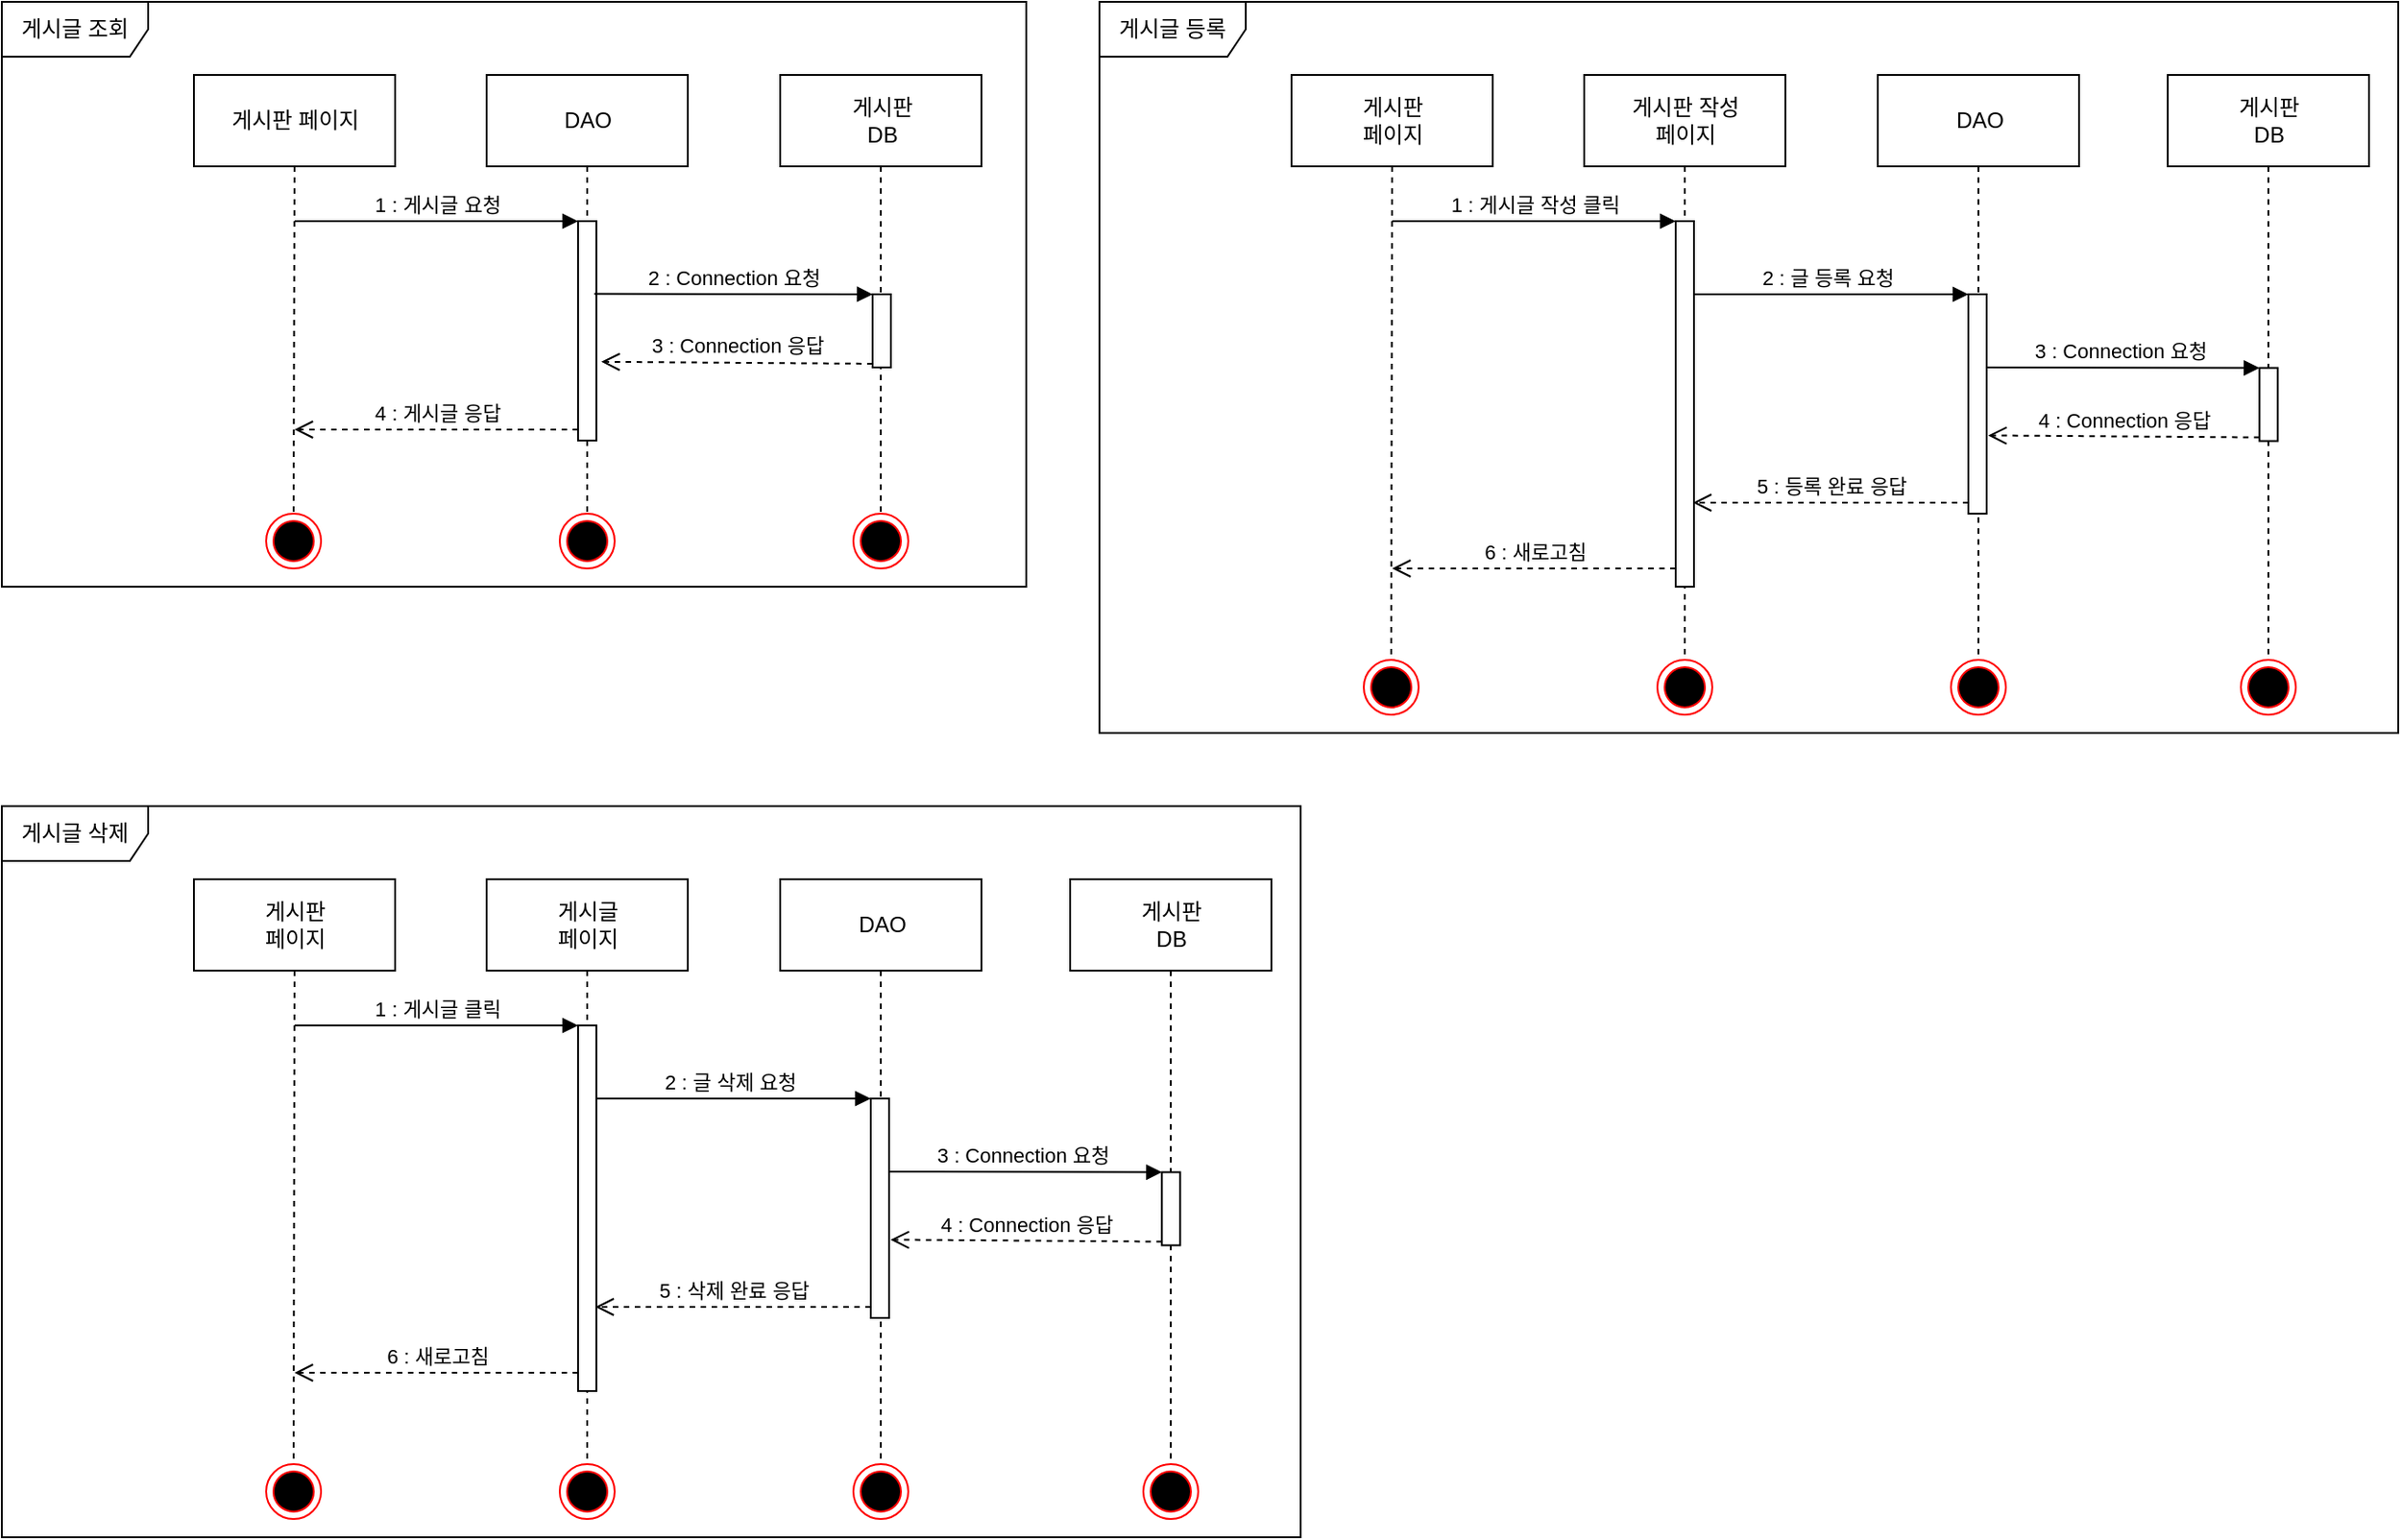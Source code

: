 <mxfile version="20.8.13" type="device"><diagram name="페이지-1" id="yVchfL0NQ0C1BLg63KJr"><mxGraphModel dx="881" dy="398" grid="1" gridSize="10" guides="1" tooltips="1" connect="1" arrows="1" fold="1" page="1" pageScale="1" pageWidth="827" pageHeight="1169" math="0" shadow="0"><root><mxCell id="0"/><mxCell id="1" parent="0"/><mxCell id="EGKaO0jF5kR6Phr62If5-2" value="게시글 조회" style="shape=umlFrame;whiteSpace=wrap;html=1;width=80;height=30;" vertex="1" parent="1"><mxGeometry x="40" y="40" width="560" height="320" as="geometry"/></mxCell><mxCell id="EGKaO0jF5kR6Phr62If5-5" style="rounded=0;orthogonalLoop=1;jettySize=auto;html=1;exitX=0.5;exitY=1;exitDx=0;exitDy=0;entryX=0.5;entryY=0;entryDx=0;entryDy=0;endArrow=none;endFill=0;dashed=1;" edge="1" parent="1" source="EGKaO0jF5kR6Phr62If5-3" target="EGKaO0jF5kR6Phr62If5-4"><mxGeometry relative="1" as="geometry"/></mxCell><mxCell id="EGKaO0jF5kR6Phr62If5-3" value="게시판 페이지" style="html=1;" vertex="1" parent="1"><mxGeometry x="145" y="80" width="110" height="50" as="geometry"/></mxCell><mxCell id="EGKaO0jF5kR6Phr62If5-4" value="" style="ellipse;html=1;shape=endState;fillColor=#000000;strokeColor=#ff0000;" vertex="1" parent="1"><mxGeometry x="184.5" y="320" width="30" height="30" as="geometry"/></mxCell><mxCell id="EGKaO0jF5kR6Phr62If5-12" style="rounded=0;orthogonalLoop=1;jettySize=auto;html=1;exitX=0.5;exitY=1;exitDx=0;exitDy=0;entryX=0.5;entryY=0;entryDx=0;entryDy=0;endArrow=none;endFill=0;dashed=1;" edge="1" parent="1" source="EGKaO0jF5kR6Phr62If5-13" target="EGKaO0jF5kR6Phr62If5-14"><mxGeometry relative="1" as="geometry"/></mxCell><mxCell id="EGKaO0jF5kR6Phr62If5-13" value="DAO" style="html=1;" vertex="1" parent="1"><mxGeometry x="305" y="80" width="110" height="50" as="geometry"/></mxCell><mxCell id="EGKaO0jF5kR6Phr62If5-14" value="" style="ellipse;html=1;shape=endState;fillColor=#000000;strokeColor=#ff0000;" vertex="1" parent="1"><mxGeometry x="345" y="320" width="30" height="30" as="geometry"/></mxCell><mxCell id="EGKaO0jF5kR6Phr62If5-15" style="rounded=0;orthogonalLoop=1;jettySize=auto;html=1;exitX=0.5;exitY=1;exitDx=0;exitDy=0;entryX=0.5;entryY=0;entryDx=0;entryDy=0;endArrow=none;endFill=0;dashed=1;" edge="1" parent="1" source="EGKaO0jF5kR6Phr62If5-16" target="EGKaO0jF5kR6Phr62If5-17"><mxGeometry relative="1" as="geometry"><mxPoint x="521" y="130" as="sourcePoint"/></mxGeometry></mxCell><mxCell id="EGKaO0jF5kR6Phr62If5-16" value="게시판&lt;br&gt;DB" style="html=1;" vertex="1" parent="1"><mxGeometry x="465.5" y="80" width="110" height="50" as="geometry"/></mxCell><mxCell id="EGKaO0jF5kR6Phr62If5-17" value="" style="ellipse;html=1;shape=endState;fillColor=#000000;strokeColor=#ff0000;" vertex="1" parent="1"><mxGeometry x="505.5" y="320" width="30" height="30" as="geometry"/></mxCell><mxCell id="EGKaO0jF5kR6Phr62If5-29" value="" style="html=1;points=[];perimeter=orthogonalPerimeter;" vertex="1" parent="1"><mxGeometry x="355" y="160" width="10" height="120" as="geometry"/></mxCell><mxCell id="EGKaO0jF5kR6Phr62If5-30" value="1 : 게시글 요청" style="html=1;verticalAlign=bottom;endArrow=block;entryX=0;entryY=0;rounded=0;" edge="1" target="EGKaO0jF5kR6Phr62If5-29" parent="1"><mxGeometry relative="1" as="geometry"><mxPoint x="200" y="160" as="sourcePoint"/></mxGeometry></mxCell><mxCell id="EGKaO0jF5kR6Phr62If5-31" value="4 : 게시글 응답" style="html=1;verticalAlign=bottom;endArrow=open;dashed=1;endSize=8;exitX=0;exitY=0.95;rounded=0;" edge="1" source="EGKaO0jF5kR6Phr62If5-29" parent="1"><mxGeometry relative="1" as="geometry"><mxPoint x="200" y="274" as="targetPoint"/></mxGeometry></mxCell><mxCell id="EGKaO0jF5kR6Phr62If5-33" value="" style="html=1;points=[];perimeter=orthogonalPerimeter;" vertex="1" parent="1"><mxGeometry x="516" y="200" width="10" height="40" as="geometry"/></mxCell><mxCell id="EGKaO0jF5kR6Phr62If5-34" value="2 : Connection 요청" style="html=1;verticalAlign=bottom;endArrow=block;entryX=0;entryY=0;rounded=0;exitX=0.886;exitY=0.331;exitDx=0;exitDy=0;exitPerimeter=0;" edge="1" target="EGKaO0jF5kR6Phr62If5-33" parent="1" source="EGKaO0jF5kR6Phr62If5-29"><mxGeometry relative="1" as="geometry"><mxPoint x="370" y="200" as="sourcePoint"/></mxGeometry></mxCell><mxCell id="EGKaO0jF5kR6Phr62If5-35" value="3 : Connection 응답" style="html=1;verticalAlign=bottom;endArrow=open;dashed=1;endSize=8;exitX=0;exitY=0.95;rounded=0;entryX=1.267;entryY=0.641;entryDx=0;entryDy=0;entryPerimeter=0;" edge="1" source="EGKaO0jF5kR6Phr62If5-33" parent="1" target="EGKaO0jF5kR6Phr62If5-29"><mxGeometry relative="1" as="geometry"><mxPoint x="446" y="276" as="targetPoint"/></mxGeometry></mxCell><mxCell id="EGKaO0jF5kR6Phr62If5-36" value="게시글 등록" style="shape=umlFrame;whiteSpace=wrap;html=1;width=80;height=30;" vertex="1" parent="1"><mxGeometry x="640" y="40" width="710" height="400" as="geometry"/></mxCell><mxCell id="EGKaO0jF5kR6Phr62If5-37" style="rounded=0;orthogonalLoop=1;jettySize=auto;html=1;exitX=0.5;exitY=1;exitDx=0;exitDy=0;entryX=0.5;entryY=0;entryDx=0;entryDy=0;endArrow=none;endFill=0;dashed=1;" edge="1" parent="1" source="EGKaO0jF5kR6Phr62If5-38" target="EGKaO0jF5kR6Phr62If5-39"><mxGeometry relative="1" as="geometry"/></mxCell><mxCell id="EGKaO0jF5kR6Phr62If5-38" value="게시판 &lt;br&gt;페이지" style="html=1;" vertex="1" parent="1"><mxGeometry x="745" y="80" width="110" height="50" as="geometry"/></mxCell><mxCell id="EGKaO0jF5kR6Phr62If5-39" value="" style="ellipse;html=1;shape=endState;fillColor=#000000;strokeColor=#ff0000;" vertex="1" parent="1"><mxGeometry x="784.5" y="400" width="30" height="30" as="geometry"/></mxCell><mxCell id="EGKaO0jF5kR6Phr62If5-40" style="rounded=0;orthogonalLoop=1;jettySize=auto;html=1;exitX=0.5;exitY=1;exitDx=0;exitDy=0;entryX=0.5;entryY=0;entryDx=0;entryDy=0;endArrow=none;endFill=0;dashed=1;" edge="1" parent="1" source="EGKaO0jF5kR6Phr62If5-41" target="EGKaO0jF5kR6Phr62If5-42"><mxGeometry relative="1" as="geometry"/></mxCell><mxCell id="EGKaO0jF5kR6Phr62If5-41" value="게시판 작성 &lt;br&gt;페이지" style="html=1;" vertex="1" parent="1"><mxGeometry x="905" y="80" width="110" height="50" as="geometry"/></mxCell><mxCell id="EGKaO0jF5kR6Phr62If5-42" value="" style="ellipse;html=1;shape=endState;fillColor=#000000;strokeColor=#ff0000;" vertex="1" parent="1"><mxGeometry x="945" y="400" width="30" height="30" as="geometry"/></mxCell><mxCell id="EGKaO0jF5kR6Phr62If5-43" style="rounded=0;orthogonalLoop=1;jettySize=auto;html=1;exitX=0.5;exitY=1;exitDx=0;exitDy=0;entryX=0.5;entryY=0;entryDx=0;entryDy=0;endArrow=none;endFill=0;dashed=1;" edge="1" parent="1" source="EGKaO0jF5kR6Phr62If5-44" target="EGKaO0jF5kR6Phr62If5-45"><mxGeometry relative="1" as="geometry"><mxPoint x="1121" y="130" as="sourcePoint"/></mxGeometry></mxCell><mxCell id="EGKaO0jF5kR6Phr62If5-44" value="DAO" style="html=1;" vertex="1" parent="1"><mxGeometry x="1065.5" y="80" width="110" height="50" as="geometry"/></mxCell><mxCell id="EGKaO0jF5kR6Phr62If5-45" value="" style="ellipse;html=1;shape=endState;fillColor=#000000;strokeColor=#ff0000;" vertex="1" parent="1"><mxGeometry x="1105.5" y="400" width="30" height="30" as="geometry"/></mxCell><mxCell id="EGKaO0jF5kR6Phr62If5-47" value="2 : 글 등록 요청" style="html=1;verticalAlign=bottom;endArrow=block;entryX=0;entryY=0;rounded=0;" edge="1" parent="1" target="EGKaO0jF5kR6Phr62If5-46"><mxGeometry relative="1" as="geometry"><mxPoint x="960" y="200" as="sourcePoint"/></mxGeometry></mxCell><mxCell id="EGKaO0jF5kR6Phr62If5-48" value="5 : 등록 완료 응답" style="html=1;verticalAlign=bottom;endArrow=open;dashed=1;endSize=8;exitX=0;exitY=0.95;rounded=0;entryX=0.943;entryY=0.77;entryDx=0;entryDy=0;entryPerimeter=0;" edge="1" parent="1" source="EGKaO0jF5kR6Phr62If5-46" target="EGKaO0jF5kR6Phr62If5-59"><mxGeometry relative="1" as="geometry"><mxPoint x="960" y="314.0" as="targetPoint"/></mxGeometry></mxCell><mxCell id="EGKaO0jF5kR6Phr62If5-50" value="3 : Connection 요청" style="html=1;verticalAlign=bottom;endArrow=block;entryX=0;entryY=0;rounded=0;exitX=0.886;exitY=0.331;exitDx=0;exitDy=0;exitPerimeter=0;" edge="1" parent="1" target="EGKaO0jF5kR6Phr62If5-49"><mxGeometry relative="1" as="geometry"><mxPoint x="1122.0" y="240.0" as="sourcePoint"/></mxGeometry></mxCell><mxCell id="EGKaO0jF5kR6Phr62If5-51" value="4 : Connection 응답" style="html=1;verticalAlign=bottom;endArrow=open;dashed=1;endSize=8;exitX=0;exitY=0.95;rounded=0;entryX=1.267;entryY=0.641;entryDx=0;entryDy=0;entryPerimeter=0;" edge="1" parent="1" source="EGKaO0jF5kR6Phr62If5-49"><mxGeometry relative="1" as="geometry"><mxPoint x="1125.81" y="277.2" as="targetPoint"/></mxGeometry></mxCell><mxCell id="EGKaO0jF5kR6Phr62If5-55" style="rounded=0;orthogonalLoop=1;jettySize=auto;html=1;exitX=0.5;exitY=1;exitDx=0;exitDy=0;entryX=0.5;entryY=0;entryDx=0;entryDy=0;endArrow=none;endFill=0;dashed=1;" edge="1" parent="1" source="EGKaO0jF5kR6Phr62If5-56" target="EGKaO0jF5kR6Phr62If5-57"><mxGeometry relative="1" as="geometry"><mxPoint x="1279.5" y="130" as="sourcePoint"/></mxGeometry></mxCell><mxCell id="EGKaO0jF5kR6Phr62If5-56" value="게시판&lt;br&gt;DB" style="html=1;" vertex="1" parent="1"><mxGeometry x="1224" y="80" width="110" height="50" as="geometry"/></mxCell><mxCell id="EGKaO0jF5kR6Phr62If5-57" value="" style="ellipse;html=1;shape=endState;fillColor=#000000;strokeColor=#ff0000;" vertex="1" parent="1"><mxGeometry x="1264" y="400" width="30" height="30" as="geometry"/></mxCell><mxCell id="EGKaO0jF5kR6Phr62If5-60" value="1 : 게시글 작성 클릭" style="html=1;verticalAlign=bottom;endArrow=block;entryX=0;entryY=0;rounded=0;" edge="1" target="EGKaO0jF5kR6Phr62If5-59" parent="1"><mxGeometry x="0.007" relative="1" as="geometry"><mxPoint x="800" y="160" as="sourcePoint"/><mxPoint as="offset"/></mxGeometry></mxCell><mxCell id="EGKaO0jF5kR6Phr62If5-61" value="6 : 새로고침" style="html=1;verticalAlign=bottom;endArrow=open;dashed=1;endSize=8;exitX=0;exitY=0.95;rounded=0;" edge="1" source="EGKaO0jF5kR6Phr62If5-59" parent="1"><mxGeometry relative="1" as="geometry"><mxPoint x="800" y="350" as="targetPoint"/></mxGeometry></mxCell><mxCell id="EGKaO0jF5kR6Phr62If5-49" value="" style="html=1;points=[];perimeter=orthogonalPerimeter;" vertex="1" parent="1"><mxGeometry x="1274.14" y="240.28" width="10" height="40" as="geometry"/></mxCell><mxCell id="EGKaO0jF5kR6Phr62If5-46" value="" style="html=1;points=[];perimeter=orthogonalPerimeter;" vertex="1" parent="1"><mxGeometry x="1115" y="200" width="10" height="120" as="geometry"/></mxCell><mxCell id="EGKaO0jF5kR6Phr62If5-59" value="" style="html=1;points=[];perimeter=orthogonalPerimeter;" vertex="1" parent="1"><mxGeometry x="955" y="160" width="10" height="200" as="geometry"/></mxCell><mxCell id="EGKaO0jF5kR6Phr62If5-62" value="게시글 삭제" style="shape=umlFrame;whiteSpace=wrap;html=1;width=80;height=30;" vertex="1" parent="1"><mxGeometry x="40" y="480" width="710" height="400" as="geometry"/></mxCell><mxCell id="EGKaO0jF5kR6Phr62If5-63" style="rounded=0;orthogonalLoop=1;jettySize=auto;html=1;exitX=0.5;exitY=1;exitDx=0;exitDy=0;entryX=0.5;entryY=0;entryDx=0;entryDy=0;endArrow=none;endFill=0;dashed=1;" edge="1" parent="1" source="EGKaO0jF5kR6Phr62If5-64" target="EGKaO0jF5kR6Phr62If5-65"><mxGeometry relative="1" as="geometry"/></mxCell><mxCell id="EGKaO0jF5kR6Phr62If5-64" value="게시판 &lt;br&gt;페이지" style="html=1;" vertex="1" parent="1"><mxGeometry x="145" y="520" width="110" height="50" as="geometry"/></mxCell><mxCell id="EGKaO0jF5kR6Phr62If5-65" value="" style="ellipse;html=1;shape=endState;fillColor=#000000;strokeColor=#ff0000;" vertex="1" parent="1"><mxGeometry x="184.5" y="840" width="30" height="30" as="geometry"/></mxCell><mxCell id="EGKaO0jF5kR6Phr62If5-66" style="rounded=0;orthogonalLoop=1;jettySize=auto;html=1;exitX=0.5;exitY=1;exitDx=0;exitDy=0;entryX=0.5;entryY=0;entryDx=0;entryDy=0;endArrow=none;endFill=0;dashed=1;" edge="1" parent="1" source="EGKaO0jF5kR6Phr62If5-67" target="EGKaO0jF5kR6Phr62If5-68"><mxGeometry relative="1" as="geometry"/></mxCell><mxCell id="EGKaO0jF5kR6Phr62If5-67" value="게시글&lt;br&gt;페이지" style="html=1;" vertex="1" parent="1"><mxGeometry x="305" y="520" width="110" height="50" as="geometry"/></mxCell><mxCell id="EGKaO0jF5kR6Phr62If5-68" value="" style="ellipse;html=1;shape=endState;fillColor=#000000;strokeColor=#ff0000;" vertex="1" parent="1"><mxGeometry x="345" y="840" width="30" height="30" as="geometry"/></mxCell><mxCell id="EGKaO0jF5kR6Phr62If5-69" style="rounded=0;orthogonalLoop=1;jettySize=auto;html=1;exitX=0.5;exitY=1;exitDx=0;exitDy=0;entryX=0.5;entryY=0;entryDx=0;entryDy=0;endArrow=none;endFill=0;dashed=1;" edge="1" parent="1" source="EGKaO0jF5kR6Phr62If5-70" target="EGKaO0jF5kR6Phr62If5-71"><mxGeometry relative="1" as="geometry"><mxPoint x="521" y="570" as="sourcePoint"/></mxGeometry></mxCell><mxCell id="EGKaO0jF5kR6Phr62If5-70" value="DAO" style="html=1;" vertex="1" parent="1"><mxGeometry x="465.5" y="520" width="110" height="50" as="geometry"/></mxCell><mxCell id="EGKaO0jF5kR6Phr62If5-71" value="" style="ellipse;html=1;shape=endState;fillColor=#000000;strokeColor=#ff0000;" vertex="1" parent="1"><mxGeometry x="505.5" y="840" width="30" height="30" as="geometry"/></mxCell><mxCell id="EGKaO0jF5kR6Phr62If5-72" value="2 : 글 삭제 요청" style="html=1;verticalAlign=bottom;endArrow=block;entryX=0;entryY=0;rounded=0;" edge="1" parent="1" target="EGKaO0jF5kR6Phr62If5-82"><mxGeometry relative="1" as="geometry"><mxPoint x="360" y="640" as="sourcePoint"/></mxGeometry></mxCell><mxCell id="EGKaO0jF5kR6Phr62If5-73" value="5 : 삭제 완료 응답" style="html=1;verticalAlign=bottom;endArrow=open;dashed=1;endSize=8;exitX=0;exitY=0.95;rounded=0;entryX=0.943;entryY=0.77;entryDx=0;entryDy=0;entryPerimeter=0;" edge="1" parent="1" source="EGKaO0jF5kR6Phr62If5-82" target="EGKaO0jF5kR6Phr62If5-83"><mxGeometry relative="1" as="geometry"><mxPoint x="360" y="754.0" as="targetPoint"/></mxGeometry></mxCell><mxCell id="EGKaO0jF5kR6Phr62If5-74" value="3 : Connection 요청" style="html=1;verticalAlign=bottom;endArrow=block;entryX=0;entryY=0;rounded=0;exitX=0.886;exitY=0.331;exitDx=0;exitDy=0;exitPerimeter=0;" edge="1" parent="1" target="EGKaO0jF5kR6Phr62If5-81"><mxGeometry relative="1" as="geometry"><mxPoint x="522" y="680" as="sourcePoint"/></mxGeometry></mxCell><mxCell id="EGKaO0jF5kR6Phr62If5-75" value="4 : Connection 응답" style="html=1;verticalAlign=bottom;endArrow=open;dashed=1;endSize=8;exitX=0;exitY=0.95;rounded=0;entryX=1.267;entryY=0.641;entryDx=0;entryDy=0;entryPerimeter=0;" edge="1" parent="1" source="EGKaO0jF5kR6Phr62If5-81"><mxGeometry relative="1" as="geometry"><mxPoint x="525.81" y="717.2" as="targetPoint"/></mxGeometry></mxCell><mxCell id="EGKaO0jF5kR6Phr62If5-76" style="rounded=0;orthogonalLoop=1;jettySize=auto;html=1;exitX=0.5;exitY=1;exitDx=0;exitDy=0;entryX=0.5;entryY=0;entryDx=0;entryDy=0;endArrow=none;endFill=0;dashed=1;" edge="1" parent="1" source="EGKaO0jF5kR6Phr62If5-77" target="EGKaO0jF5kR6Phr62If5-78"><mxGeometry relative="1" as="geometry"><mxPoint x="679.5" y="570" as="sourcePoint"/></mxGeometry></mxCell><mxCell id="EGKaO0jF5kR6Phr62If5-77" value="게시판&lt;br&gt;DB" style="html=1;" vertex="1" parent="1"><mxGeometry x="624" y="520" width="110" height="50" as="geometry"/></mxCell><mxCell id="EGKaO0jF5kR6Phr62If5-78" value="" style="ellipse;html=1;shape=endState;fillColor=#000000;strokeColor=#ff0000;" vertex="1" parent="1"><mxGeometry x="664" y="840" width="30" height="30" as="geometry"/></mxCell><mxCell id="EGKaO0jF5kR6Phr62If5-79" value="1 : 게시글 클릭" style="html=1;verticalAlign=bottom;endArrow=block;entryX=0;entryY=0;rounded=0;" edge="1" parent="1" target="EGKaO0jF5kR6Phr62If5-83"><mxGeometry x="0.007" relative="1" as="geometry"><mxPoint x="200" y="600" as="sourcePoint"/><mxPoint as="offset"/></mxGeometry></mxCell><mxCell id="EGKaO0jF5kR6Phr62If5-80" value="6 : 새로고침" style="html=1;verticalAlign=bottom;endArrow=open;dashed=1;endSize=8;exitX=0;exitY=0.95;rounded=0;" edge="1" parent="1" source="EGKaO0jF5kR6Phr62If5-83"><mxGeometry relative="1" as="geometry"><mxPoint x="200" y="790" as="targetPoint"/></mxGeometry></mxCell><mxCell id="EGKaO0jF5kR6Phr62If5-81" value="" style="html=1;points=[];perimeter=orthogonalPerimeter;" vertex="1" parent="1"><mxGeometry x="674.14" y="680.28" width="10" height="40" as="geometry"/></mxCell><mxCell id="EGKaO0jF5kR6Phr62If5-82" value="" style="html=1;points=[];perimeter=orthogonalPerimeter;" vertex="1" parent="1"><mxGeometry x="515" y="640" width="10" height="120" as="geometry"/></mxCell><mxCell id="EGKaO0jF5kR6Phr62If5-83" value="" style="html=1;points=[];perimeter=orthogonalPerimeter;" vertex="1" parent="1"><mxGeometry x="355" y="600" width="10" height="200" as="geometry"/></mxCell></root></mxGraphModel></diagram></mxfile>